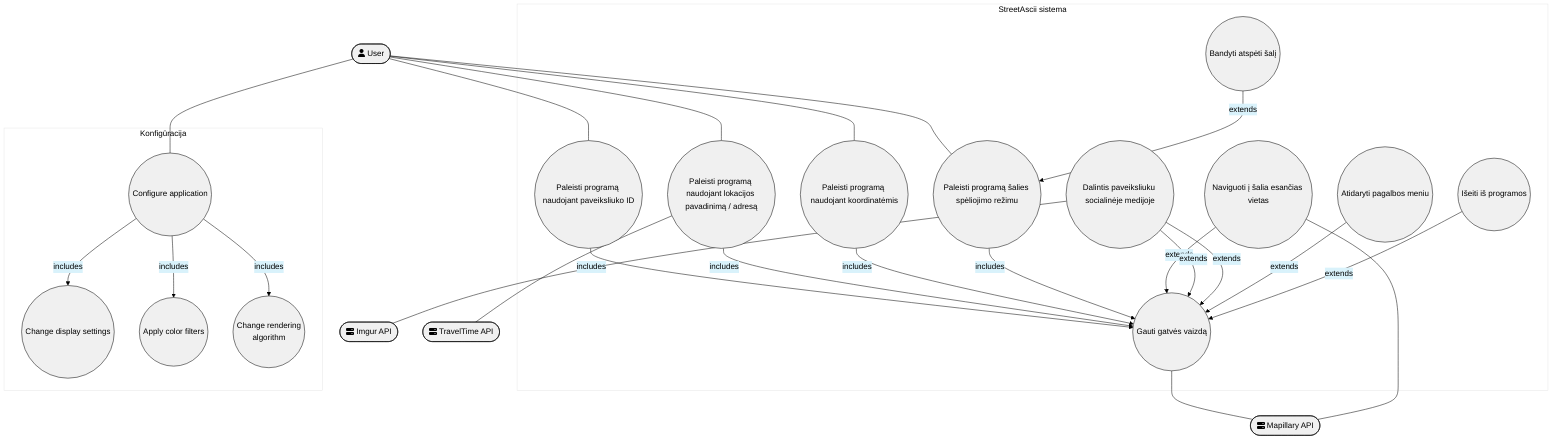 %%{init: {'theme': 'base', 'themeVariables': { 'primaryColor': '#f0f0f0', 'primaryTextColor': '#000', 'primaryBorderColor': '#000', 'lineColor': '#000', 'secondaryColor': '#d9f2fb', 'tertiaryColor': '#fff'}}}%%

flowchart TD
    %% Use Case Diagram using more standard UML notation
    
    %% Define actors with stick figure icons
    User([fa:fa-user User])
    MapillaryAPI([fa:fa-server Mapillary API])
    ImgurAPI([fa:fa-server Imgur API])
    TravelTimeAPI([fa:fa-server TravelTime API])
    
    %% System boundary
    subgraph StreetAscii sistema
        %% Main use case - starting the app
        START_ID((Paleisti programą naudojant paveiksliuko ID))
        START_COORDS((Paleisti programą naudojant koordinatėmis))
        START_NAME((Paleisti programą naudojant lokacijos pavadinimą / adresą))
        START_GUESSING((Paleisti programą šalies spėliojimo režimu))

        GUESSING((Bandyti atspėti šalį))

        GAME((Gauti gatvės vaizdą))

        NAVIGATE((Naviguoti į šalia esančias vietas))
        SHARE((Išsaugoti ASCII paveiksliuką PNG formatu))
        SHARE((Dalintis paveiksliuku socialinėje medijoje))
        HELP((Atidaryti pagalbos meniu))
        QUIT((Išeiti iš programos))
    end

    %% System boundary
    subgraph Konfigūracija
        %% Config
        UC9((Configure application))
        UC9_1((Change display settings))
        UC9_2((Apply color filters))
        UC9_3((Change rendering
        algorithm))
    end
    
    %% Actor relationships
    User --- START_ID
    User --- START_NAME
    User --- START_COORDS
    User --- START_GUESSING
    User --- UC9

    START_ID -->|includes| GAME
    START_NAME -->|includes| GAME
    START_COORDS -->|includes| GAME
    START_GUESSING -->|includes| GAME
    
    GUESSING -->|extends| START_GUESSING

    %% All functionality extends from viewing imagery

    NAVIGATE -->|extends| GAME
    SHARE -->|extends| GAME
    SHARE -->|extends| GAME
    HELP -->|extends| GAME
    QUIT -->|extends| GAME
    
    %% Configuration
    UC9 -->|includes| UC9_1
    UC9 -->|includes| UC9_2
    UC9 -->|includes| UC9_3
    
    %% External API dependencies
    GAME --- MapillaryAPI
    START_NAME --- TravelTimeAPI
    NAVIGATE --- MapillaryAPI
    SHARE --- ImgurAPI